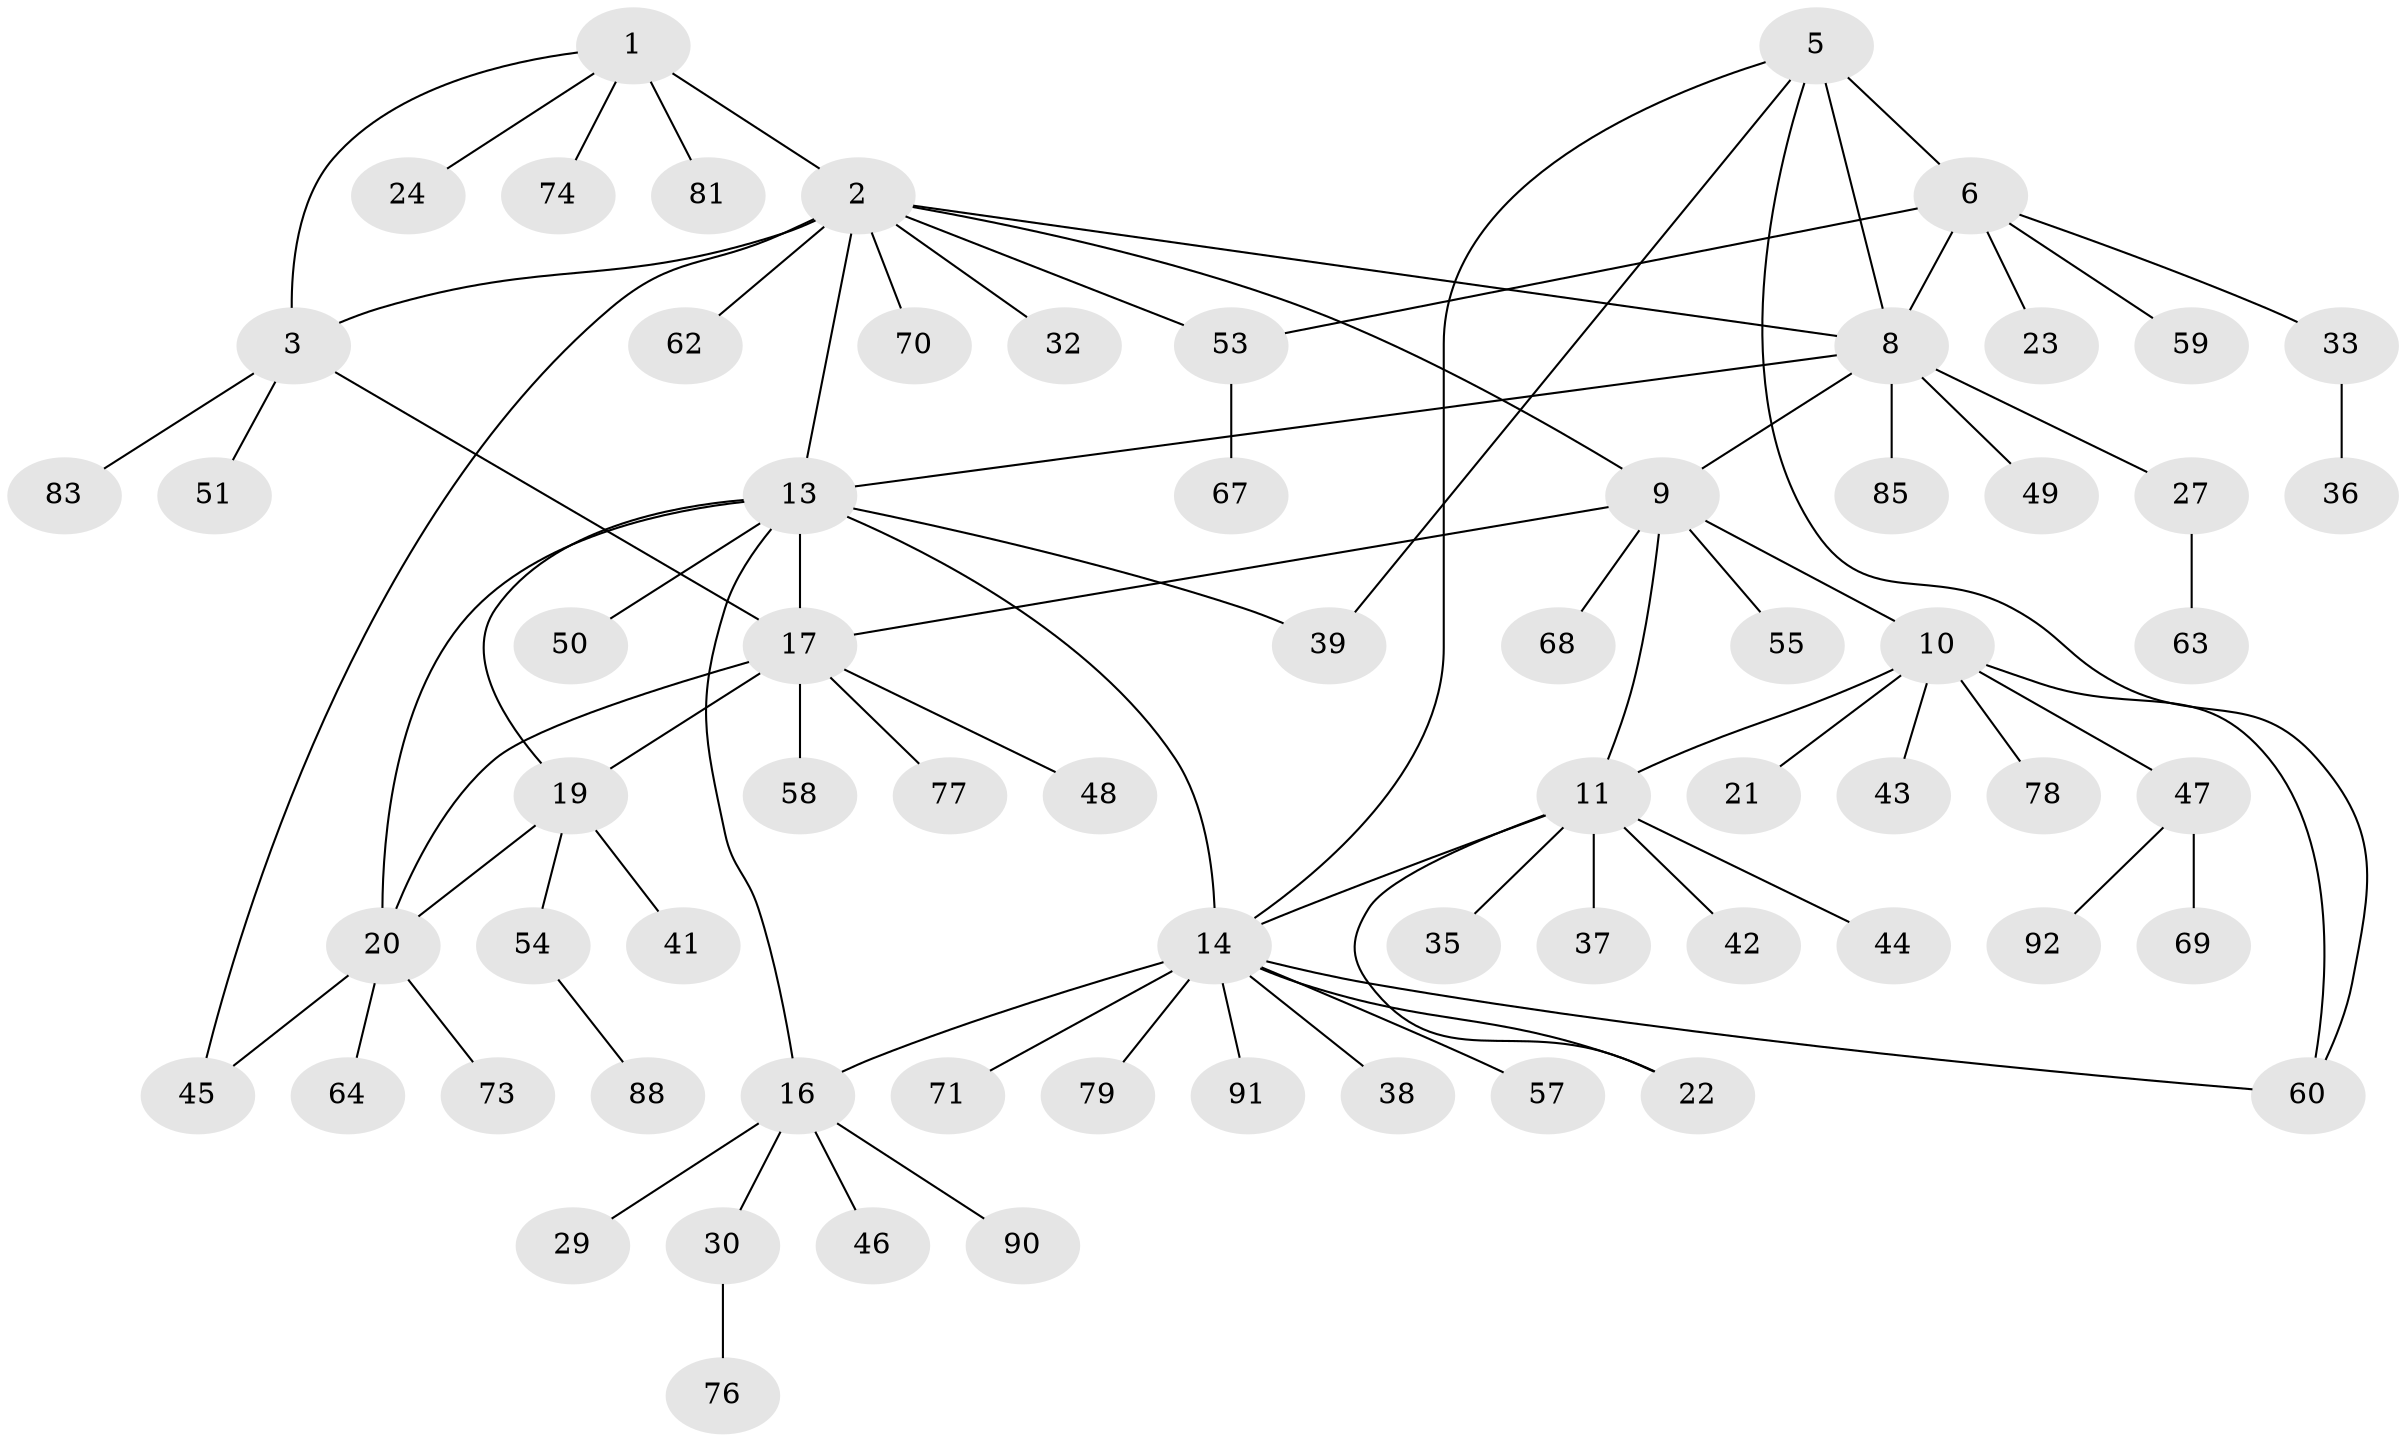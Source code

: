 // original degree distribution, {7: 0.08602150537634409, 6: 0.053763440860215055, 3: 0.043010752688172046, 10: 0.021505376344086023, 9: 0.010752688172043012, 5: 0.021505376344086023, 8: 0.010752688172043012, 1: 0.5483870967741935, 2: 0.1827956989247312, 4: 0.021505376344086023}
// Generated by graph-tools (version 1.1) at 2025/11/02/27/25 16:11:34]
// undirected, 68 vertices, 86 edges
graph export_dot {
graph [start="1"]
  node [color=gray90,style=filled];
  1 [super="+61"];
  2 [super="+4"];
  3 [super="+34"];
  5 [super="+56"];
  6 [super="+7"];
  8 [super="+93"];
  9 [super="+80"];
  10 [super="+12"];
  11 [super="+26"];
  13 [super="+18"];
  14 [super="+15"];
  16 [super="+31"];
  17 [super="+28"];
  19;
  20 [super="+52"];
  21;
  22;
  23;
  24 [super="+25"];
  27 [super="+40"];
  29;
  30;
  32;
  33 [super="+86"];
  35;
  36;
  37;
  38;
  39;
  41;
  42 [super="+82"];
  43;
  44;
  45;
  46;
  47 [super="+65"];
  48;
  49;
  50;
  51 [super="+72"];
  53;
  54 [super="+75"];
  55;
  57;
  58;
  59;
  60 [super="+66"];
  62 [super="+87"];
  63;
  64;
  67;
  68;
  69;
  70;
  71;
  73;
  74;
  76;
  77 [super="+89"];
  78;
  79 [super="+84"];
  81;
  83;
  85;
  88;
  90;
  91;
  92;
  1 -- 2 [weight=2];
  1 -- 3;
  1 -- 24;
  1 -- 74;
  1 -- 81;
  2 -- 3 [weight=2];
  2 -- 9;
  2 -- 13;
  2 -- 45;
  2 -- 62;
  2 -- 32;
  2 -- 53;
  2 -- 70;
  2 -- 8;
  3 -- 17;
  3 -- 83;
  3 -- 51;
  5 -- 6 [weight=2];
  5 -- 8;
  5 -- 14;
  5 -- 39;
  5 -- 60;
  6 -- 8 [weight=2];
  6 -- 33;
  6 -- 23;
  6 -- 53;
  6 -- 59;
  8 -- 9;
  8 -- 27;
  8 -- 49;
  8 -- 85;
  8 -- 13;
  9 -- 10 [weight=2];
  9 -- 11;
  9 -- 17;
  9 -- 55;
  9 -- 68;
  10 -- 11 [weight=2];
  10 -- 43;
  10 -- 47;
  10 -- 21;
  10 -- 78;
  10 -- 60;
  11 -- 14;
  11 -- 22;
  11 -- 35;
  11 -- 37;
  11 -- 42;
  11 -- 44;
  13 -- 14 [weight=2];
  13 -- 16;
  13 -- 39;
  13 -- 17;
  13 -- 50;
  13 -- 19;
  13 -- 20;
  14 -- 16 [weight=2];
  14 -- 22;
  14 -- 60;
  14 -- 91;
  14 -- 38;
  14 -- 71;
  14 -- 57;
  14 -- 79;
  16 -- 29;
  16 -- 30;
  16 -- 90;
  16 -- 46;
  17 -- 19;
  17 -- 20;
  17 -- 48;
  17 -- 58;
  17 -- 77;
  19 -- 20;
  19 -- 41;
  19 -- 54;
  20 -- 45;
  20 -- 64;
  20 -- 73;
  27 -- 63;
  30 -- 76;
  33 -- 36;
  47 -- 69;
  47 -- 92;
  53 -- 67;
  54 -- 88;
}
